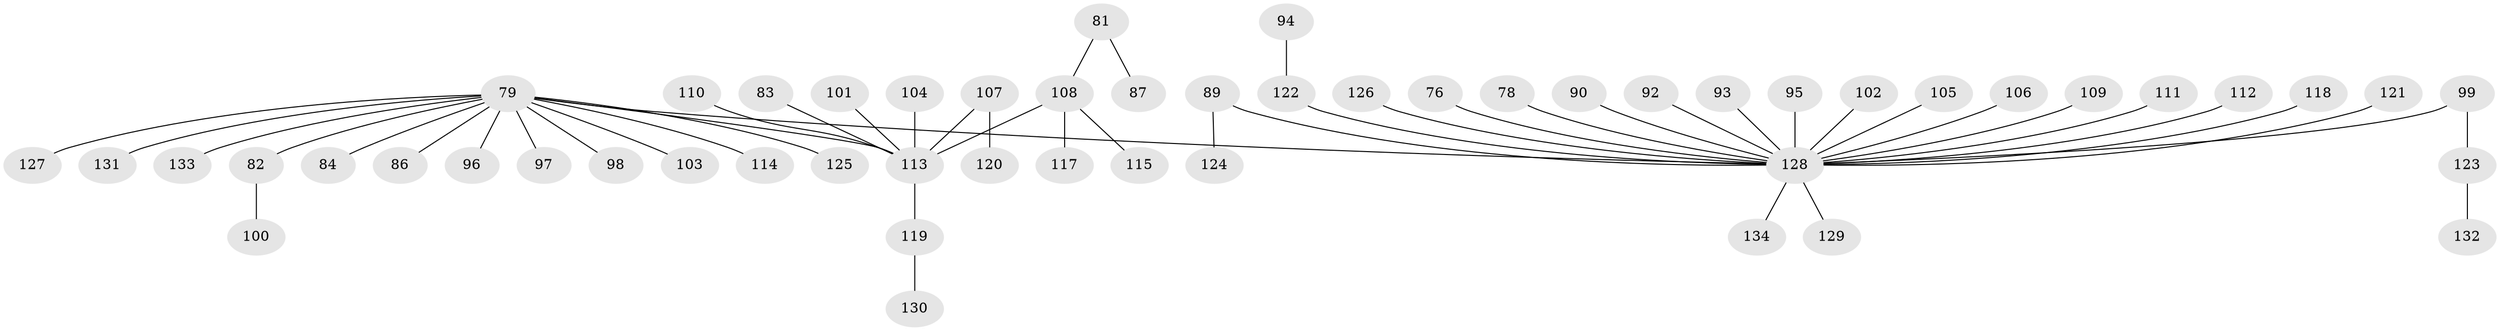 // original degree distribution, {5: 0.03731343283582089, 2: 0.22388059701492538, 8: 0.007462686567164179, 4: 0.04477611940298507, 3: 0.17164179104477612, 6: 0.007462686567164179, 7: 0.007462686567164179, 1: 0.5}
// Generated by graph-tools (version 1.1) at 2025/57/03/04/25 21:57:06]
// undirected, 53 vertices, 52 edges
graph export_dot {
graph [start="1"]
  node [color=gray90,style=filled];
  76;
  78;
  79 [super="+44+33+69+66+40+41+61"];
  81 [super="+29"];
  82;
  83;
  84;
  86;
  87;
  89;
  90;
  92;
  93;
  94;
  95;
  96;
  97;
  98;
  99;
  100;
  101;
  102;
  103;
  104;
  105;
  106;
  107;
  108 [super="+56+45+51"];
  109;
  110;
  111;
  112;
  113 [super="+7+23+22+24+42+73+74+91"];
  114;
  115;
  117;
  118;
  119;
  120;
  121;
  122 [super="+53"];
  123;
  124;
  125;
  126;
  127;
  128 [super="+67+48+49+52+59+116+55+62+80+46+54+57+75+60+63+65+58+68+77+70+88+72"];
  129;
  130;
  131;
  132;
  133;
  134;
  76 -- 128;
  78 -- 128;
  79 -- 96;
  79 -- 127;
  79 -- 125;
  79 -- 128;
  79 -- 97;
  79 -- 98;
  79 -- 131;
  79 -- 133;
  79 -- 103;
  79 -- 113;
  79 -- 82;
  79 -- 114;
  79 -- 84;
  79 -- 86;
  81 -- 87;
  81 -- 108;
  82 -- 100;
  83 -- 113;
  89 -- 124;
  89 -- 128;
  90 -- 128;
  92 -- 128;
  93 -- 128;
  94 -- 122;
  95 -- 128;
  99 -- 123;
  99 -- 128;
  101 -- 113;
  102 -- 128;
  104 -- 113;
  105 -- 128;
  106 -- 128;
  107 -- 120;
  107 -- 113;
  108 -- 115;
  108 -- 117;
  108 -- 113;
  109 -- 128;
  110 -- 113;
  111 -- 128;
  112 -- 128;
  113 -- 119;
  118 -- 128;
  119 -- 130;
  121 -- 128;
  122 -- 128;
  123 -- 132;
  126 -- 128;
  128 -- 129;
  128 -- 134;
}

